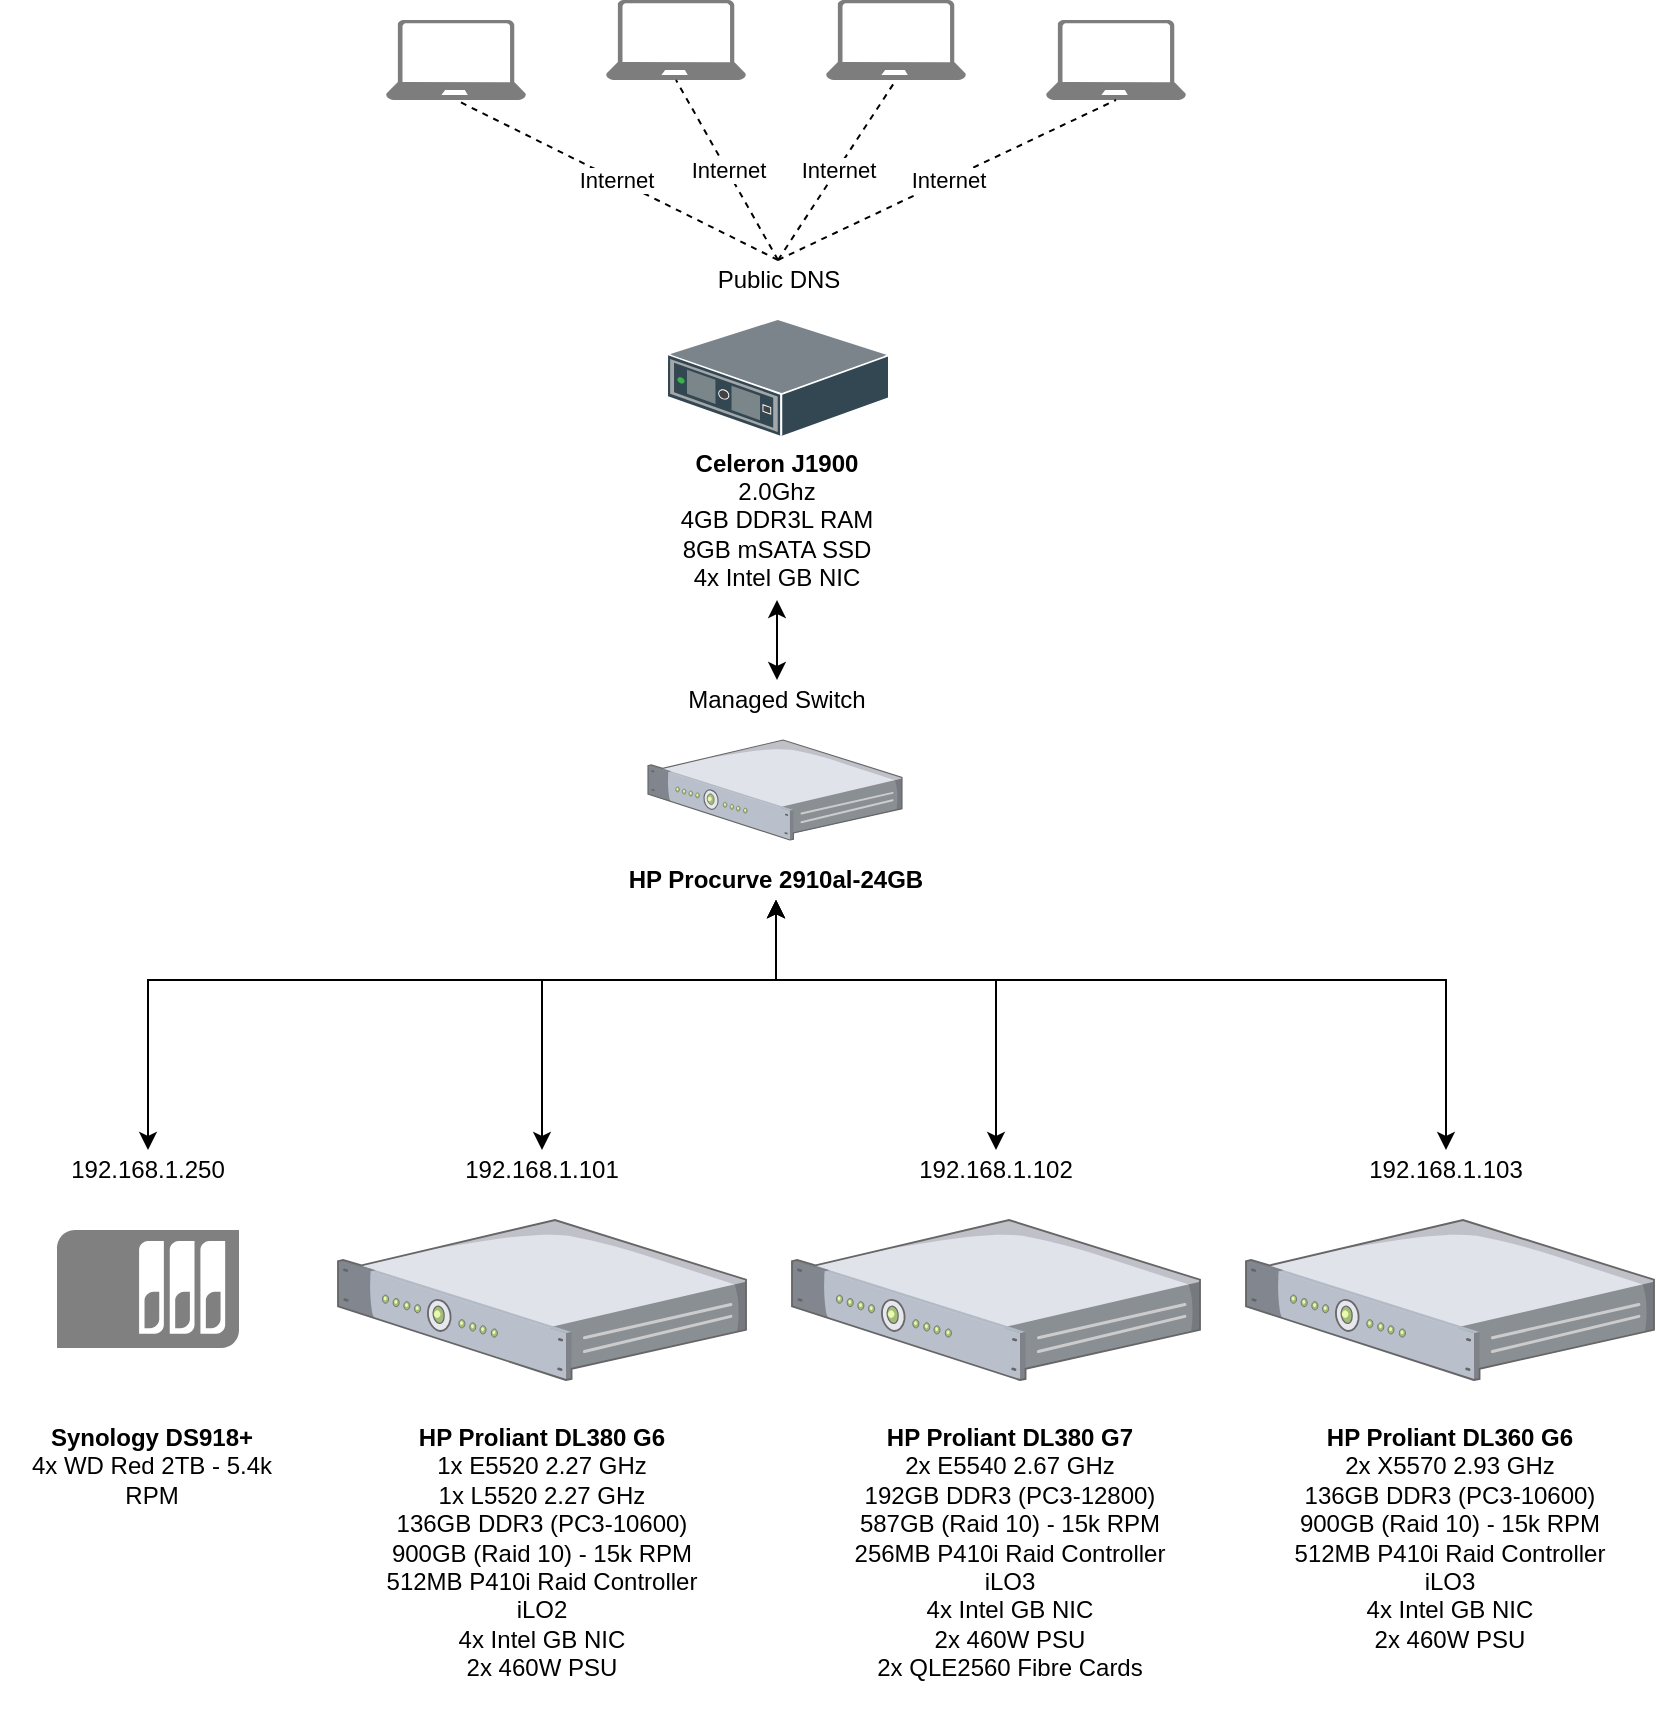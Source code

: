 <mxfile version="10.5.0" type="device"><diagram id="97bTegzwJZx3FXrUvPP9" name="Page-1"><mxGraphModel dx="1198" dy="1222" grid="1" gridSize="10" guides="1" tooltips="1" connect="1" arrows="1" fold="1" page="0" pageScale="1" pageWidth="850" pageHeight="1100" background="none" math="0" shadow="0"><root><mxCell id="0"/><mxCell id="1" parent="0"/><mxCell id="RETAdBeiH-xmvBIKMtKQ-7" value="" style="verticalLabelPosition=bottom;aspect=fixed;html=1;verticalAlign=top;strokeColor=none;align=center;outlineConnect=0;shape=mxgraph.citrix.1u_2u_server;" vertex="1" parent="1"><mxGeometry x="630" y="680" width="204" height="80" as="geometry"/></mxCell><mxCell id="RETAdBeiH-xmvBIKMtKQ-11" value="" style="verticalLabelPosition=bottom;aspect=fixed;html=1;verticalAlign=top;strokeColor=none;align=center;outlineConnect=0;shape=mxgraph.citrix.1u_2u_server;" vertex="1" parent="1"><mxGeometry x="403" y="680" width="204" height="80" as="geometry"/></mxCell><mxCell id="RETAdBeiH-xmvBIKMtKQ-12" value="" style="verticalLabelPosition=bottom;aspect=fixed;html=1;verticalAlign=top;strokeColor=none;align=center;outlineConnect=0;shape=mxgraph.citrix.1u_2u_server;" vertex="1" parent="1"><mxGeometry x="176" y="680" width="204" height="80" as="geometry"/></mxCell><mxCell id="RETAdBeiH-xmvBIKMtKQ-39" value="" style="verticalLabelPosition=bottom;aspect=fixed;html=1;verticalAlign=top;strokeColor=none;align=center;outlineConnect=0;shape=mxgraph.citrix.1u_2u_server;fillColor=none;" vertex="1" parent="1"><mxGeometry x="331" y="440" width="127" height="50" as="geometry"/></mxCell><mxCell id="RETAdBeiH-xmvBIKMtKQ-8" value="" style="shadow=0;dashed=0;html=1;labelPosition=center;verticalLabelPosition=bottom;verticalAlign=top;align=center;outlineConnect=0;shape=mxgraph.veeam.3d.switch;" vertex="1" parent="1"><mxGeometry x="341" y="230" width="110" height="58" as="geometry"/></mxCell><mxCell id="RETAdBeiH-xmvBIKMtKQ-46" value="&lt;b&gt;HP Proliant DL380 G6&lt;/b&gt;&lt;br&gt;1x E5520 2.27 GHz&lt;br&gt;1x L5520 2.27 GHz&lt;br&gt;136GB DDR3 (PC3-10600)&lt;br&gt;900GB (Raid 10) - 15k RPM&lt;br&gt;512MB P410i Raid Controller&lt;br&gt;iLO2&lt;br&gt;4x Intel GB NIC&lt;br&gt;2x 460W PSU&lt;br&gt;&lt;br&gt;" style="text;html=1;strokeColor=none;fillColor=none;align=center;verticalAlign=top;whiteSpace=wrap;rounded=0;" vertex="1" parent="1"><mxGeometry x="176" y="775" width="204" height="145" as="geometry"/></mxCell><mxCell id="RETAdBeiH-xmvBIKMtKQ-47" value="&lt;b&gt;HP Proliant DL380 G7&lt;/b&gt;&lt;br&gt;2x E5540 2.67 GHz&lt;br&gt;192GB DDR3 (PC3-12800)&lt;br&gt;587GB (Raid 10) - 15k RPM&lt;br&gt;256MB P410i Raid Controller&lt;br&gt;iLO3&lt;br&gt;4x Intel GB NIC&lt;br&gt;2x 460W PSU&lt;br&gt;2x QLE2560 Fibre Cards&lt;br&gt;&lt;br&gt;" style="text;html=1;strokeColor=none;fillColor=none;align=center;verticalAlign=top;whiteSpace=wrap;rounded=0;" vertex="1" parent="1"><mxGeometry x="410" y="775" width="204" height="145" as="geometry"/></mxCell><mxCell id="RETAdBeiH-xmvBIKMtKQ-48" value="&lt;b&gt;HP Proliant DL360 G6&lt;/b&gt;&lt;br&gt;2x X5570 2.93 GHz&lt;br&gt;136GB DDR3 (PC3-10600)&lt;br&gt;900GB (Raid 10) - 15k RPM&lt;br&gt;512MB P410i Raid Controller&lt;br&gt;iLO3&lt;br&gt;4x Intel GB NIC&lt;br&gt;2x 460W PSU&lt;br&gt;&lt;br&gt;" style="text;html=1;strokeColor=none;fillColor=none;align=center;verticalAlign=top;whiteSpace=wrap;rounded=0;" vertex="1" parent="1"><mxGeometry x="630" y="775" width="204" height="145" as="geometry"/></mxCell><mxCell id="RETAdBeiH-xmvBIKMtKQ-49" value="&lt;b&gt;HP Procurve 2910al-24GB&lt;/b&gt;&lt;br&gt;" style="text;html=1;strokeColor=none;fillColor=none;align=center;verticalAlign=middle;whiteSpace=wrap;rounded=0;" vertex="1" parent="1"><mxGeometry x="293" y="500" width="204" height="20" as="geometry"/></mxCell><mxCell id="RETAdBeiH-xmvBIKMtKQ-62" style="edgeStyle=orthogonalEdgeStyle;rounded=0;orthogonalLoop=1;jettySize=auto;html=1;exitX=0.5;exitY=0;exitDx=0;exitDy=0;entryX=0.5;entryY=1;entryDx=0;entryDy=0;startArrow=classic;startFill=1;" edge="1" parent="1" source="RETAdBeiH-xmvBIKMtKQ-50" target="RETAdBeiH-xmvBIKMtKQ-49"><mxGeometry relative="1" as="geometry"><Array as="points"><mxPoint x="278" y="560"/><mxPoint x="395" y="560"/></Array></mxGeometry></mxCell><mxCell id="RETAdBeiH-xmvBIKMtKQ-50" value="192.168.1.101&lt;br&gt;" style="text;html=1;strokeColor=none;fillColor=none;align=center;verticalAlign=middle;whiteSpace=wrap;rounded=0;" vertex="1" parent="1"><mxGeometry x="178" y="645" width="200" height="20" as="geometry"/></mxCell><mxCell id="RETAdBeiH-xmvBIKMtKQ-63" style="edgeStyle=orthogonalEdgeStyle;rounded=0;orthogonalLoop=1;jettySize=auto;html=1;exitX=0.5;exitY=0;exitDx=0;exitDy=0;entryX=0.5;entryY=1;entryDx=0;entryDy=0;startArrow=classic;startFill=1;" edge="1" parent="1" source="RETAdBeiH-xmvBIKMtKQ-51" target="RETAdBeiH-xmvBIKMtKQ-49"><mxGeometry relative="1" as="geometry"><Array as="points"><mxPoint x="505" y="560"/><mxPoint x="395" y="560"/></Array></mxGeometry></mxCell><mxCell id="RETAdBeiH-xmvBIKMtKQ-51" value="192.168.1.102" style="text;html=1;align=center;verticalAlign=middle;whiteSpace=wrap;rounded=0;" vertex="1" parent="1"><mxGeometry x="405" y="645" width="200" height="20" as="geometry"/></mxCell><mxCell id="RETAdBeiH-xmvBIKMtKQ-64" style="edgeStyle=orthogonalEdgeStyle;rounded=0;orthogonalLoop=1;jettySize=auto;html=1;exitX=0.5;exitY=0;exitDx=0;exitDy=0;entryX=0.5;entryY=1;entryDx=0;entryDy=0;startArrow=classic;startFill=1;" edge="1" parent="1" source="RETAdBeiH-xmvBIKMtKQ-52" target="RETAdBeiH-xmvBIKMtKQ-49"><mxGeometry relative="1" as="geometry"><Array as="points"><mxPoint x="730" y="560"/><mxPoint x="395" y="560"/></Array></mxGeometry></mxCell><mxCell id="RETAdBeiH-xmvBIKMtKQ-52" value="192.168.1.103" style="text;html=1;strokeColor=none;fillColor=none;align=center;verticalAlign=middle;whiteSpace=wrap;rounded=0;" vertex="1" parent="1"><mxGeometry x="630" y="645" width="200" height="20" as="geometry"/></mxCell><mxCell id="RETAdBeiH-xmvBIKMtKQ-53" value="&lt;b&gt;Synology DS918+&lt;br&gt;&lt;/b&gt;4x WD Red 2TB - 5.4k RPM&lt;br&gt;" style="text;html=1;strokeColor=none;fillColor=none;align=center;verticalAlign=top;whiteSpace=wrap;rounded=0;" vertex="1" parent="1"><mxGeometry x="7.5" y="775" width="150" height="140" as="geometry"/></mxCell><mxCell id="RETAdBeiH-xmvBIKMtKQ-54" value="&lt;b&gt;Celeron J1900&lt;/b&gt;&lt;br&gt;2.0Ghz&lt;br&gt;4GB DDR3L RAM&lt;br&gt;8GB mSATA SSD&lt;br&gt;4x Intel GB NIC&lt;br&gt;" style="text;html=1;strokeColor=none;fillColor=none;align=center;verticalAlign=middle;whiteSpace=wrap;rounded=0;" vertex="1" parent="1"><mxGeometry x="341" y="290" width="109" height="80" as="geometry"/></mxCell><mxCell id="RETAdBeiH-xmvBIKMtKQ-61" style="edgeStyle=orthogonalEdgeStyle;rounded=0;orthogonalLoop=1;jettySize=auto;html=1;exitX=0.5;exitY=0;exitDx=0;exitDy=0;entryX=0.5;entryY=1;entryDx=0;entryDy=0;startArrow=classic;startFill=1;" edge="1" parent="1" source="RETAdBeiH-xmvBIKMtKQ-55" target="RETAdBeiH-xmvBIKMtKQ-49"><mxGeometry relative="1" as="geometry"><Array as="points"><mxPoint x="81" y="560"/><mxPoint x="395" y="560"/></Array></mxGeometry></mxCell><mxCell id="RETAdBeiH-xmvBIKMtKQ-55" value="192.168.1.250&lt;br&gt;" style="text;html=1;strokeColor=none;fillColor=none;align=center;verticalAlign=middle;whiteSpace=wrap;rounded=0;" vertex="1" parent="1"><mxGeometry x="26" y="645" width="110" height="20" as="geometry"/></mxCell><mxCell id="RETAdBeiH-xmvBIKMtKQ-67" style="edgeStyle=orthogonalEdgeStyle;rounded=0;orthogonalLoop=1;jettySize=auto;html=1;exitX=0.5;exitY=0;exitDx=0;exitDy=0;entryX=0.5;entryY=1;entryDx=0;entryDy=0;startArrow=classic;startFill=1;" edge="1" parent="1" source="RETAdBeiH-xmvBIKMtKQ-66" target="RETAdBeiH-xmvBIKMtKQ-54"><mxGeometry relative="1" as="geometry"/></mxCell><mxCell id="RETAdBeiH-xmvBIKMtKQ-66" value="Managed Switch" style="text;html=1;strokeColor=none;fillColor=none;align=center;verticalAlign=middle;whiteSpace=wrap;rounded=0;" vertex="1" parent="1"><mxGeometry x="331" y="410" width="129" height="20" as="geometry"/></mxCell><mxCell id="RETAdBeiH-xmvBIKMtKQ-68" value="" style="shadow=0;dashed=0;html=1;strokeColor=none;labelPosition=center;verticalLabelPosition=bottom;verticalAlign=top;align=center;shape=mxgraph.azure.laptop;fillColor=#7D7D7D;" vertex="1" parent="1"><mxGeometry x="200" y="80" width="70" height="40" as="geometry"/></mxCell><mxCell id="RETAdBeiH-xmvBIKMtKQ-69" value="" style="shadow=0;dashed=0;html=1;strokeColor=none;labelPosition=center;verticalLabelPosition=bottom;verticalAlign=top;align=center;shape=mxgraph.azure.laptop;fillColor=#7D7D7D;" vertex="1" parent="1"><mxGeometry x="310" y="70" width="70" height="40" as="geometry"/></mxCell><mxCell id="RETAdBeiH-xmvBIKMtKQ-70" value="" style="shadow=0;dashed=0;html=1;strokeColor=none;labelPosition=center;verticalLabelPosition=bottom;verticalAlign=top;align=center;shape=mxgraph.azure.laptop;fillColor=#7D7D7D;" vertex="1" parent="1"><mxGeometry x="420" y="70" width="70" height="40" as="geometry"/></mxCell><mxCell id="RETAdBeiH-xmvBIKMtKQ-71" value="" style="shadow=0;dashed=0;html=1;strokeColor=none;labelPosition=center;verticalLabelPosition=bottom;verticalAlign=top;align=center;shape=mxgraph.azure.laptop;fillColor=#7D7D7D;" vertex="1" parent="1"><mxGeometry x="530" y="80" width="70" height="40" as="geometry"/></mxCell><mxCell id="RETAdBeiH-xmvBIKMtKQ-73" value="Public DNS" style="text;html=1;strokeColor=none;fillColor=none;align=center;verticalAlign=middle;whiteSpace=wrap;rounded=0;" vertex="1" parent="1"><mxGeometry x="331.5" y="200" width="129" height="20" as="geometry"/></mxCell><mxCell id="RETAdBeiH-xmvBIKMtKQ-77" value="Internet" style="endArrow=none;dashed=1;html=1;exitX=0.5;exitY=0;exitDx=0;exitDy=0;entryX=0.5;entryY=1;entryDx=0;entryDy=0;entryPerimeter=0;" edge="1" parent="1" source="RETAdBeiH-xmvBIKMtKQ-73" target="RETAdBeiH-xmvBIKMtKQ-68"><mxGeometry width="50" height="50" relative="1" as="geometry"><mxPoint x="560" y="250" as="sourcePoint"/><mxPoint x="610" y="200" as="targetPoint"/></mxGeometry></mxCell><mxCell id="RETAdBeiH-xmvBIKMtKQ-79" value="Internet" style="endArrow=none;dashed=1;html=1;exitX=0.5;exitY=0;exitDx=0;exitDy=0;entryX=0.5;entryY=1;entryDx=0;entryDy=0;entryPerimeter=0;" edge="1" parent="1" source="RETAdBeiH-xmvBIKMtKQ-73" target="RETAdBeiH-xmvBIKMtKQ-69"><mxGeometry width="50" height="50" relative="1" as="geometry"><mxPoint x="620" y="240" as="sourcePoint"/><mxPoint x="670" y="190" as="targetPoint"/></mxGeometry></mxCell><mxCell id="RETAdBeiH-xmvBIKMtKQ-80" value="Internet" style="endArrow=none;dashed=1;html=1;exitX=0.5;exitY=0;exitDx=0;exitDy=0;entryX=0.5;entryY=1;entryDx=0;entryDy=0;entryPerimeter=0;" edge="1" parent="1" source="RETAdBeiH-xmvBIKMtKQ-73" target="RETAdBeiH-xmvBIKMtKQ-70"><mxGeometry width="50" height="50" relative="1" as="geometry"><mxPoint x="510" y="230" as="sourcePoint"/><mxPoint x="560" y="180" as="targetPoint"/></mxGeometry></mxCell><mxCell id="RETAdBeiH-xmvBIKMtKQ-81" value="Internet" style="endArrow=none;dashed=1;html=1;exitX=0.5;exitY=0;exitDx=0;exitDy=0;entryX=0.5;entryY=1;entryDx=0;entryDy=0;entryPerimeter=0;" edge="1" parent="1" source="RETAdBeiH-xmvBIKMtKQ-73" target="RETAdBeiH-xmvBIKMtKQ-71"><mxGeometry width="50" height="50" relative="1" as="geometry"><mxPoint x="540" y="280" as="sourcePoint"/><mxPoint x="590" y="230" as="targetPoint"/></mxGeometry></mxCell><mxCell id="RETAdBeiH-xmvBIKMtKQ-83" value="" style="shadow=0;dashed=0;html=1;strokeColor=none;fillColor=#808080;labelPosition=center;verticalLabelPosition=bottom;verticalAlign=top;align=center;outlineConnect=0;shape=mxgraph.veeam.2d.esx_esxi;rotation=90;" vertex="1" parent="1"><mxGeometry x="51.5" y="669" width="59" height="91" as="geometry"/></mxCell></root></mxGraphModel></diagram></mxfile>